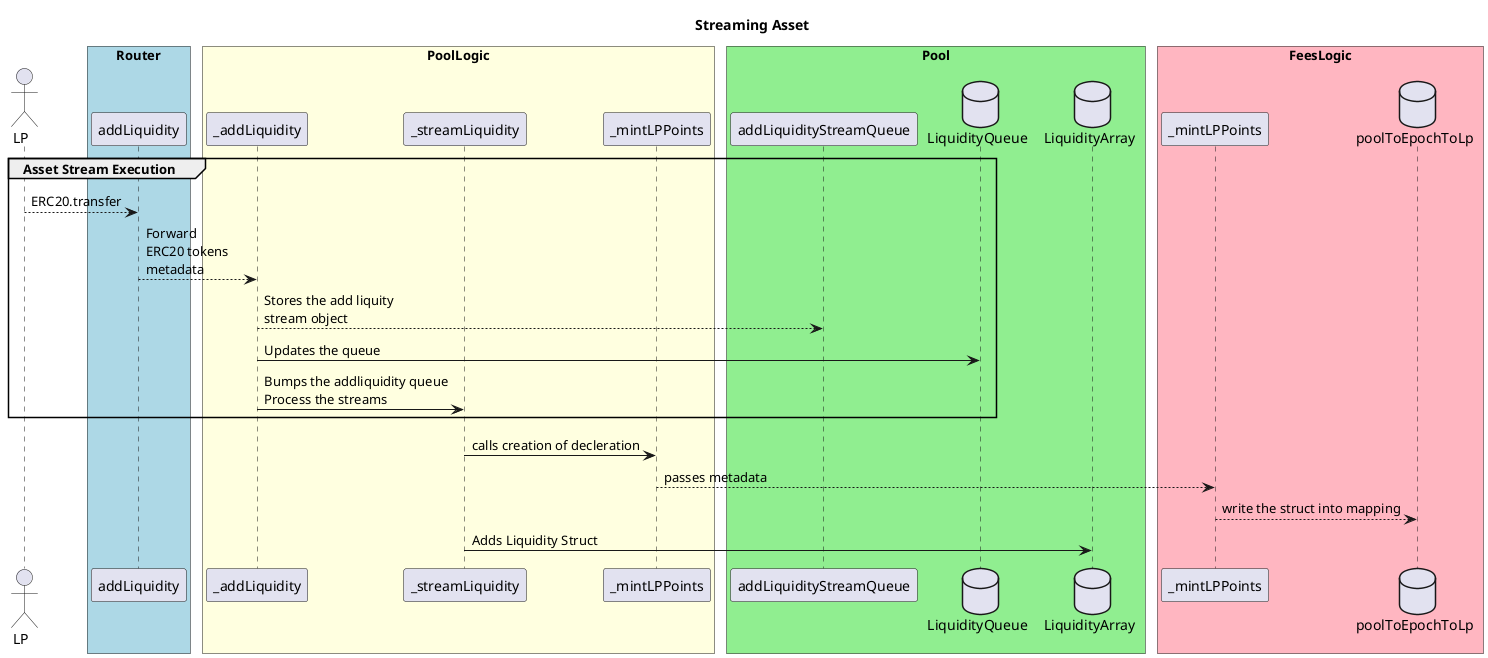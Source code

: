 @startuml Router
!pragma teoz true

title Streaming Asset

actor LP as LP


box "Router" #LightBlue
    participant addLiquidity as RA
end box

box "PoolLogic" #LightYellow
    participant _addLiquidity as PLA
    participant _streamLiquidity as SLA
    participant _mintLPPoints as MLP
end box

box "Pool" #LightGreen
    participant addLiquidityStreamQueue as ALQ
    database LiquidityQueue as DBLP
    database LiquidityArray as LPA
end box

box "FeesLogic" #LightPink
    participant _mintLPPoints as MLPF
    database poolToEpochToLp as LPD
end box

group Asset Stream Execution
LP --> RA : ERC20.transfer
RA --> PLA : Forward\nERC20 tokens\nmetadata
PLA --> ALQ : Stores the add liquity\nstream object
PLA -> DBLP : Updates the queue
PLA -> SLA : Bumps the addliquidity queue\nProcess the streams
end
SLA -> MLP : calls creation of decleration
MLP --> MLPF : passes metadata
MLPF --> LPD : write the struct into mapping
SLA -> LPA: Adds Liquidity Struct  


@enduml